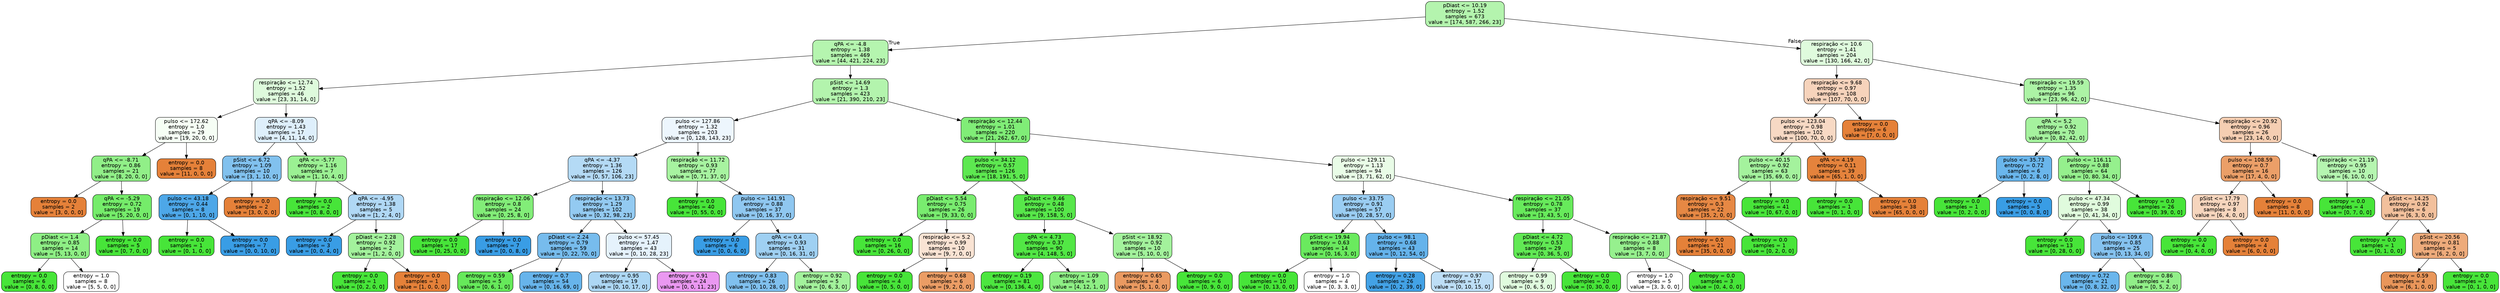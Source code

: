 digraph Tree {
node [shape=box, style="filled, rounded", color="black", fontname="helvetica"] ;
edge [fontname="helvetica"] ;
0 [label="pDiast <= 10.19\nentropy = 1.52\nsamples = 673\nvalue = [174, 587, 266, 23]", fillcolor="#b4f4ae"] ;
1 [label="qPA <= -4.8\nentropy = 1.38\nsamples = 469\nvalue = [44, 421, 224, 23]", fillcolor="#b5f5af"] ;
0 -> 1 [labeldistance=2.5, labelangle=45, headlabel="True"] ;
2 [label="respiração <= 12.74\nentropy = 1.52\nsamples = 46\nvalue = [23, 31, 14, 0]", fillcolor="#defadc"] ;
1 -> 2 ;
3 [label="pulso <= 172.62\nentropy = 1.0\nsamples = 29\nvalue = [19, 20, 0, 0]", fillcolor="#f6fef5"] ;
2 -> 3 ;
4 [label="qPA <= -8.71\nentropy = 0.86\nsamples = 21\nvalue = [8, 20, 0, 0]", fillcolor="#91ef88"] ;
3 -> 4 ;
5 [label="entropy = 0.0\nsamples = 2\nvalue = [3, 0, 0, 0]", fillcolor="#e58139"] ;
4 -> 5 ;
6 [label="qPA <= -5.29\nentropy = 0.72\nsamples = 19\nvalue = [5, 20, 0, 0]", fillcolor="#75ec6a"] ;
4 -> 6 ;
7 [label="pDiast <= 1.4\nentropy = 0.85\nsamples = 14\nvalue = [5, 13, 0, 0]", fillcolor="#8eef85"] ;
6 -> 7 ;
8 [label="entropy = 0.0\nsamples = 6\nvalue = [0, 8, 0, 0]", fillcolor="#47e539"] ;
7 -> 8 ;
9 [label="entropy = 1.0\nsamples = 8\nvalue = [5, 5, 0, 0]", fillcolor="#ffffff"] ;
7 -> 9 ;
10 [label="entropy = 0.0\nsamples = 5\nvalue = [0, 7, 0, 0]", fillcolor="#47e539"] ;
6 -> 10 ;
11 [label="entropy = 0.0\nsamples = 8\nvalue = [11, 0, 0, 0]", fillcolor="#e58139"] ;
3 -> 11 ;
12 [label="qPA <= -8.09\nentropy = 1.43\nsamples = 17\nvalue = [4, 11, 14, 0]", fillcolor="#deeffb"] ;
2 -> 12 ;
13 [label="pSist <= 6.72\nentropy = 1.09\nsamples = 10\nvalue = [3, 1, 10, 0]", fillcolor="#81c1ee"] ;
12 -> 13 ;
14 [label="pulso <= 43.18\nentropy = 0.44\nsamples = 8\nvalue = [0, 1, 10, 0]", fillcolor="#4da7e8"] ;
13 -> 14 ;
15 [label="entropy = 0.0\nsamples = 1\nvalue = [0, 1, 0, 0]", fillcolor="#47e539"] ;
14 -> 15 ;
16 [label="entropy = 0.0\nsamples = 7\nvalue = [0, 0, 10, 0]", fillcolor="#399de5"] ;
14 -> 16 ;
17 [label="entropy = 0.0\nsamples = 2\nvalue = [3, 0, 0, 0]", fillcolor="#e58139"] ;
13 -> 17 ;
18 [label="qPA <= -5.77\nentropy = 1.16\nsamples = 7\nvalue = [1, 10, 4, 0]", fillcolor="#9bf193"] ;
12 -> 18 ;
19 [label="entropy = 0.0\nsamples = 2\nvalue = [0, 8, 0, 0]", fillcolor="#47e539"] ;
18 -> 19 ;
20 [label="qPA <= -4.95\nentropy = 1.38\nsamples = 5\nvalue = [1, 2, 4, 0]", fillcolor="#b0d8f5"] ;
18 -> 20 ;
21 [label="entropy = 0.0\nsamples = 3\nvalue = [0, 0, 4, 0]", fillcolor="#399de5"] ;
20 -> 21 ;
22 [label="pDiast <= 2.28\nentropy = 0.92\nsamples = 2\nvalue = [1, 2, 0, 0]", fillcolor="#a3f29c"] ;
20 -> 22 ;
23 [label="entropy = 0.0\nsamples = 1\nvalue = [0, 2, 0, 0]", fillcolor="#47e539"] ;
22 -> 23 ;
24 [label="entropy = 0.0\nsamples = 1\nvalue = [1, 0, 0, 0]", fillcolor="#e58139"] ;
22 -> 24 ;
25 [label="pSist <= 14.69\nentropy = 1.3\nsamples = 423\nvalue = [21, 390, 210, 23]", fillcolor="#b3f4ad"] ;
1 -> 25 ;
26 [label="pulso <= 127.86\nentropy = 1.32\nsamples = 203\nvalue = [0, 128, 143, 23]", fillcolor="#edf6fd"] ;
25 -> 26 ;
27 [label="qPA <= -4.37\nentropy = 1.36\nsamples = 126\nvalue = [0, 57, 106, 23]", fillcolor="#b4daf5"] ;
26 -> 27 ;
28 [label="respiração <= 12.06\nentropy = 0.8\nsamples = 24\nvalue = [0, 25, 8, 0]", fillcolor="#82ed78"] ;
27 -> 28 ;
29 [label="entropy = 0.0\nsamples = 17\nvalue = [0, 25, 0, 0]", fillcolor="#47e539"] ;
28 -> 29 ;
30 [label="entropy = 0.0\nsamples = 7\nvalue = [0, 0, 8, 0]", fillcolor="#399de5"] ;
28 -> 30 ;
31 [label="respiração <= 13.73\nentropy = 1.29\nsamples = 102\nvalue = [0, 32, 98, 23]", fillcolor="#93caf1"] ;
27 -> 31 ;
32 [label="pDiast <= 2.24\nentropy = 0.79\nsamples = 59\nvalue = [0, 22, 70, 0]", fillcolor="#77bced"] ;
31 -> 32 ;
33 [label="entropy = 0.59\nsamples = 5\nvalue = [0, 6, 1, 0]", fillcolor="#66e95a"] ;
32 -> 33 ;
34 [label="entropy = 0.7\nsamples = 54\nvalue = [0, 16, 69, 0]", fillcolor="#67b4eb"] ;
32 -> 34 ;
35 [label="pulso <= 57.45\nentropy = 1.47\nsamples = 43\nvalue = [0, 10, 28, 23]", fillcolor="#e5f2fc"] ;
31 -> 35 ;
36 [label="entropy = 0.95\nsamples = 19\nvalue = [0, 10, 17, 0]", fillcolor="#add7f4"] ;
35 -> 36 ;
37 [label="entropy = 0.91\nsamples = 24\nvalue = [0, 0, 11, 23]", fillcolor="#ea98f1"] ;
35 -> 37 ;
38 [label="respiração <= 11.72\nentropy = 0.93\nsamples = 77\nvalue = [0, 71, 37, 0]", fillcolor="#a7f3a0"] ;
26 -> 38 ;
39 [label="entropy = 0.0\nsamples = 40\nvalue = [0, 55, 0, 0]", fillcolor="#47e539"] ;
38 -> 39 ;
40 [label="pulso <= 141.91\nentropy = 0.88\nsamples = 37\nvalue = [0, 16, 37, 0]", fillcolor="#8fc7f0"] ;
38 -> 40 ;
41 [label="entropy = 0.0\nsamples = 6\nvalue = [0, 0, 6, 0]", fillcolor="#399de5"] ;
40 -> 41 ;
42 [label="qPA <= 0.4\nentropy = 0.93\nsamples = 31\nvalue = [0, 16, 31, 0]", fillcolor="#9fd0f2"] ;
40 -> 42 ;
43 [label="entropy = 0.83\nsamples = 26\nvalue = [0, 10, 28, 0]", fillcolor="#80c0ee"] ;
42 -> 43 ;
44 [label="entropy = 0.92\nsamples = 5\nvalue = [0, 6, 3, 0]", fillcolor="#a3f29c"] ;
42 -> 44 ;
45 [label="respiração <= 12.44\nentropy = 1.01\nsamples = 220\nvalue = [21, 262, 67, 0]", fillcolor="#80ed77"] ;
25 -> 45 ;
46 [label="pulso <= 34.12\nentropy = 0.57\nsamples = 126\nvalue = [18, 191, 5, 0]", fillcolor="#5de850"] ;
45 -> 46 ;
47 [label="pDiast <= 5.54\nentropy = 0.75\nsamples = 26\nvalue = [9, 33, 0, 0]", fillcolor="#79ec6f"] ;
46 -> 47 ;
48 [label="entropy = 0.0\nsamples = 16\nvalue = [0, 26, 0, 0]", fillcolor="#47e539"] ;
47 -> 48 ;
49 [label="respiração <= 5.2\nentropy = 0.99\nsamples = 10\nvalue = [9, 7, 0, 0]", fillcolor="#f9e3d3"] ;
47 -> 49 ;
50 [label="entropy = 0.0\nsamples = 4\nvalue = [0, 5, 0, 0]", fillcolor="#47e539"] ;
49 -> 50 ;
51 [label="entropy = 0.68\nsamples = 6\nvalue = [9, 2, 0, 0]", fillcolor="#eb9d65"] ;
49 -> 51 ;
52 [label="pDiast <= 9.46\nentropy = 0.48\nsamples = 100\nvalue = [9, 158, 5, 0]", fillcolor="#57e74a"] ;
46 -> 52 ;
53 [label="qPA <= 4.73\nentropy = 0.37\nsamples = 90\nvalue = [4, 148, 5, 0]", fillcolor="#52e745"] ;
52 -> 53 ;
54 [label="entropy = 0.19\nsamples = 81\nvalue = [0, 136, 4, 0]", fillcolor="#4ce63f"] ;
53 -> 54 ;
55 [label="entropy = 1.09\nsamples = 9\nvalue = [4, 12, 1, 0]", fillcolor="#8eef85"] ;
53 -> 55 ;
56 [label="pSist <= 18.92\nentropy = 0.92\nsamples = 10\nvalue = [5, 10, 0, 0]", fillcolor="#a3f29c"] ;
52 -> 56 ;
57 [label="entropy = 0.65\nsamples = 4\nvalue = [5, 1, 0, 0]", fillcolor="#ea9a61"] ;
56 -> 57 ;
58 [label="entropy = 0.0\nsamples = 6\nvalue = [0, 9, 0, 0]", fillcolor="#47e539"] ;
56 -> 58 ;
59 [label="pulso <= 129.11\nentropy = 1.13\nsamples = 94\nvalue = [3, 71, 62, 0]", fillcolor="#e9fce7"] ;
45 -> 59 ;
60 [label="pulso <= 33.75\nentropy = 0.91\nsamples = 57\nvalue = [0, 28, 57, 0]", fillcolor="#9acdf2"] ;
59 -> 60 ;
61 [label="pSist <= 19.94\nentropy = 0.63\nsamples = 14\nvalue = [0, 16, 3, 0]", fillcolor="#6aea5e"] ;
60 -> 61 ;
62 [label="entropy = 0.0\nsamples = 10\nvalue = [0, 13, 0, 0]", fillcolor="#47e539"] ;
61 -> 62 ;
63 [label="entropy = 1.0\nsamples = 4\nvalue = [0, 3, 3, 0]", fillcolor="#ffffff"] ;
61 -> 63 ;
64 [label="pulso <= 98.1\nentropy = 0.68\nsamples = 43\nvalue = [0, 12, 54, 0]", fillcolor="#65b3eb"] ;
60 -> 64 ;
65 [label="entropy = 0.28\nsamples = 26\nvalue = [0, 2, 39, 0]", fillcolor="#43a2e6"] ;
64 -> 65 ;
66 [label="entropy = 0.97\nsamples = 17\nvalue = [0, 10, 15, 0]", fillcolor="#bddef6"] ;
64 -> 66 ;
67 [label="respiração <= 21.05\nentropy = 0.78\nsamples = 37\nvalue = [3, 43, 5, 0]", fillcolor="#67ea5b"] ;
59 -> 67 ;
68 [label="pDiast <= 4.72\nentropy = 0.53\nsamples = 29\nvalue = [0, 36, 5, 0]", fillcolor="#61e954"] ;
67 -> 68 ;
69 [label="entropy = 0.99\nsamples = 9\nvalue = [0, 6, 5, 0]", fillcolor="#e0fbde"] ;
68 -> 69 ;
70 [label="entropy = 0.0\nsamples = 20\nvalue = [0, 30, 0, 0]", fillcolor="#47e539"] ;
68 -> 70 ;
71 [label="respiração <= 21.87\nentropy = 0.88\nsamples = 8\nvalue = [3, 7, 0, 0]", fillcolor="#96f08e"] ;
67 -> 71 ;
72 [label="entropy = 1.0\nsamples = 5\nvalue = [3, 3, 0, 0]", fillcolor="#ffffff"] ;
71 -> 72 ;
73 [label="entropy = 0.0\nsamples = 3\nvalue = [0, 4, 0, 0]", fillcolor="#47e539"] ;
71 -> 73 ;
74 [label="respiração <= 10.6\nentropy = 1.41\nsamples = 204\nvalue = [130, 166, 42, 0]", fillcolor="#dffbdd"] ;
0 -> 74 [labeldistance=2.5, labelangle=-45, headlabel="False"] ;
75 [label="respiração <= 9.68\nentropy = 0.97\nsamples = 108\nvalue = [107, 70, 0, 0]", fillcolor="#f6d3bb"] ;
74 -> 75 ;
76 [label="pulso <= 123.04\nentropy = 0.98\nsamples = 102\nvalue = [100, 70, 0, 0]", fillcolor="#f7d9c4"] ;
75 -> 76 ;
77 [label="pulso <= 40.15\nentropy = 0.92\nsamples = 63\nvalue = [35, 69, 0, 0]", fillcolor="#a4f29d"] ;
76 -> 77 ;
78 [label="respiração <= 9.51\nentropy = 0.3\nsamples = 22\nvalue = [35, 2, 0, 0]", fillcolor="#e68844"] ;
77 -> 78 ;
79 [label="entropy = 0.0\nsamples = 21\nvalue = [35, 0, 0, 0]", fillcolor="#e58139"] ;
78 -> 79 ;
80 [label="entropy = 0.0\nsamples = 1\nvalue = [0, 2, 0, 0]", fillcolor="#47e539"] ;
78 -> 80 ;
81 [label="entropy = 0.0\nsamples = 41\nvalue = [0, 67, 0, 0]", fillcolor="#47e539"] ;
77 -> 81 ;
82 [label="qPA <= 4.19\nentropy = 0.11\nsamples = 39\nvalue = [65, 1, 0, 0]", fillcolor="#e5833c"] ;
76 -> 82 ;
83 [label="entropy = 0.0\nsamples = 1\nvalue = [0, 1, 0, 0]", fillcolor="#47e539"] ;
82 -> 83 ;
84 [label="entropy = 0.0\nsamples = 38\nvalue = [65, 0, 0, 0]", fillcolor="#e58139"] ;
82 -> 84 ;
85 [label="entropy = 0.0\nsamples = 6\nvalue = [7, 0, 0, 0]", fillcolor="#e58139"] ;
75 -> 85 ;
86 [label="respiração <= 19.59\nentropy = 1.35\nsamples = 96\nvalue = [23, 96, 42, 0]", fillcolor="#acf3a5"] ;
74 -> 86 ;
87 [label="qPA <= 5.2\nentropy = 0.92\nsamples = 70\nvalue = [0, 82, 42, 0]", fillcolor="#a5f29e"] ;
86 -> 87 ;
88 [label="pulso <= 35.73\nentropy = 0.72\nsamples = 6\nvalue = [0, 2, 8, 0]", fillcolor="#6ab6ec"] ;
87 -> 88 ;
89 [label="entropy = 0.0\nsamples = 1\nvalue = [0, 2, 0, 0]", fillcolor="#47e539"] ;
88 -> 89 ;
90 [label="entropy = 0.0\nsamples = 5\nvalue = [0, 0, 8, 0]", fillcolor="#399de5"] ;
88 -> 90 ;
91 [label="pulso <= 116.11\nentropy = 0.88\nsamples = 64\nvalue = [0, 80, 34, 0]", fillcolor="#95f08d"] ;
87 -> 91 ;
92 [label="pulso <= 47.34\nentropy = 0.99\nsamples = 38\nvalue = [0, 41, 34, 0]", fillcolor="#e0fbdd"] ;
91 -> 92 ;
93 [label="entropy = 0.0\nsamples = 13\nvalue = [0, 28, 0, 0]", fillcolor="#47e539"] ;
92 -> 93 ;
94 [label="pulso <= 109.6\nentropy = 0.85\nsamples = 25\nvalue = [0, 13, 34, 0]", fillcolor="#85c2ef"] ;
92 -> 94 ;
95 [label="entropy = 0.72\nsamples = 21\nvalue = [0, 8, 32, 0]", fillcolor="#6ab6ec"] ;
94 -> 95 ;
96 [label="entropy = 0.86\nsamples = 4\nvalue = [0, 5, 2, 0]", fillcolor="#91ef88"] ;
94 -> 96 ;
97 [label="entropy = 0.0\nsamples = 26\nvalue = [0, 39, 0, 0]", fillcolor="#47e539"] ;
91 -> 97 ;
98 [label="respiração <= 20.92\nentropy = 0.96\nsamples = 26\nvalue = [23, 14, 0, 0]", fillcolor="#f5ceb2"] ;
86 -> 98 ;
99 [label="pulso <= 108.59\nentropy = 0.7\nsamples = 16\nvalue = [17, 4, 0, 0]", fillcolor="#eb9f68"] ;
98 -> 99 ;
100 [label="pSist <= 17.79\nentropy = 0.97\nsamples = 8\nvalue = [6, 4, 0, 0]", fillcolor="#f6d5bd"] ;
99 -> 100 ;
101 [label="entropy = 0.0\nsamples = 4\nvalue = [0, 4, 0, 0]", fillcolor="#47e539"] ;
100 -> 101 ;
102 [label="entropy = 0.0\nsamples = 4\nvalue = [6, 0, 0, 0]", fillcolor="#e58139"] ;
100 -> 102 ;
103 [label="entropy = 0.0\nsamples = 8\nvalue = [11, 0, 0, 0]", fillcolor="#e58139"] ;
99 -> 103 ;
104 [label="respiração <= 21.19\nentropy = 0.95\nsamples = 10\nvalue = [6, 10, 0, 0]", fillcolor="#b5f5b0"] ;
98 -> 104 ;
105 [label="entropy = 0.0\nsamples = 4\nvalue = [0, 7, 0, 0]", fillcolor="#47e539"] ;
104 -> 105 ;
106 [label="pSist <= 14.25\nentropy = 0.92\nsamples = 6\nvalue = [6, 3, 0, 0]", fillcolor="#f2c09c"] ;
104 -> 106 ;
107 [label="entropy = 0.0\nsamples = 1\nvalue = [0, 1, 0, 0]", fillcolor="#47e539"] ;
106 -> 107 ;
108 [label="pSist <= 20.56\nentropy = 0.81\nsamples = 5\nvalue = [6, 2, 0, 0]", fillcolor="#eeab7b"] ;
106 -> 108 ;
109 [label="entropy = 0.59\nsamples = 4\nvalue = [6, 1, 0, 0]", fillcolor="#e9965a"] ;
108 -> 109 ;
110 [label="entropy = 0.0\nsamples = 1\nvalue = [0, 1, 0, 0]", fillcolor="#47e539"] ;
108 -> 110 ;
}